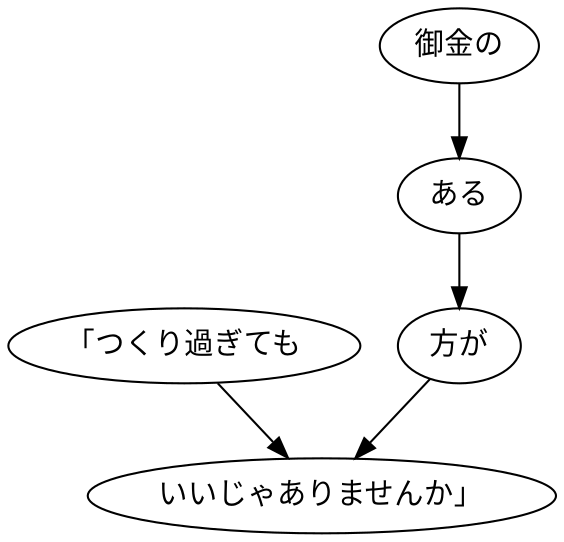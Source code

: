 digraph graph6970 {
	node0 [label="「つくり過ぎても"];
	node1 [label="御金の"];
	node2 [label="ある"];
	node3 [label="方が"];
	node4 [label="いいじゃありませんか」"];
	node0 -> node4;
	node1 -> node2;
	node2 -> node3;
	node3 -> node4;
}
